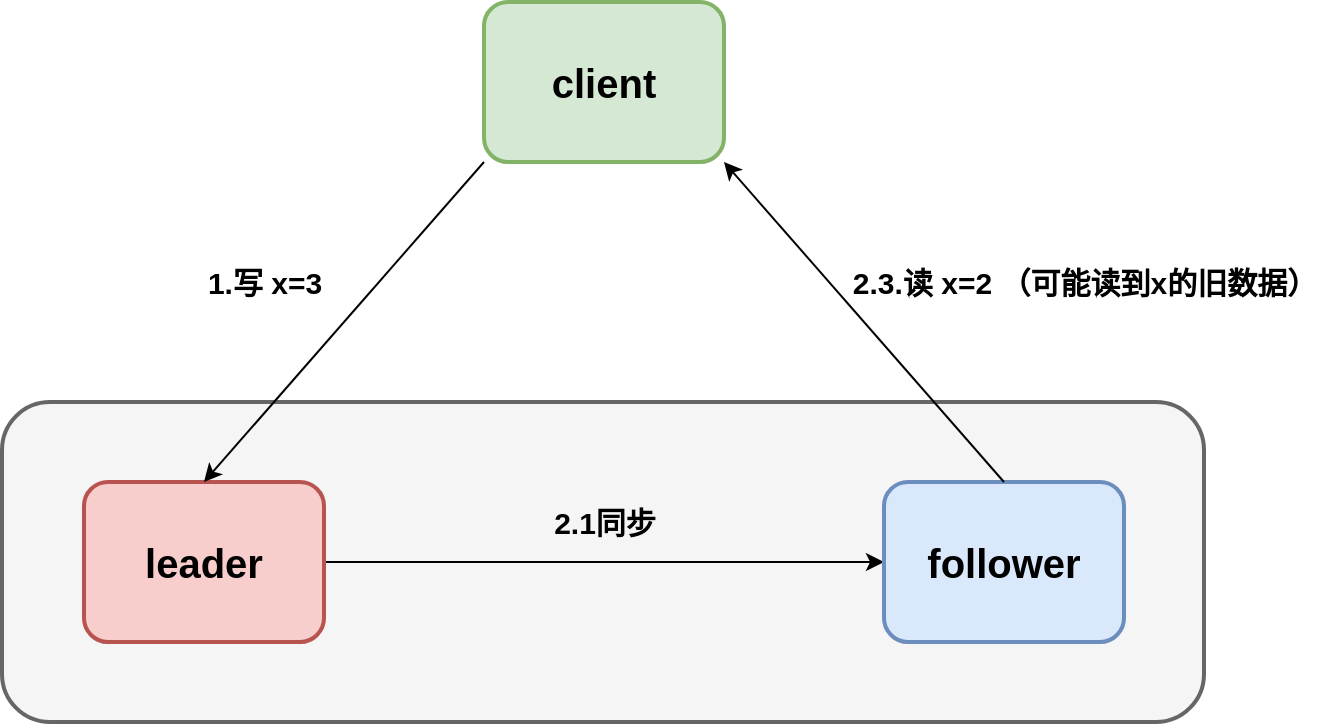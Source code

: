 <mxfile version="20.6.0" type="github">
  <diagram id="rv5y26RbqhxrC3FIs20f" name="第 1 页">
    <mxGraphModel dx="946" dy="534" grid="1" gridSize="10" guides="1" tooltips="1" connect="1" arrows="1" fold="1" page="1" pageScale="1" pageWidth="827" pageHeight="1169" math="0" shadow="0">
      <root>
        <mxCell id="0" />
        <mxCell id="1" parent="0" />
        <mxCell id="3oT6ZC1aE_hSxIDWVXao-1" value="" style="rounded=1;whiteSpace=wrap;html=1;strokeWidth=2;fillWeight=4;hachureGap=8;hachureAngle=45;fillColor=#f5f5f5;sketch=0;strokeColor=#666666;fontColor=#333333;fontSize=15;" vertex="1" parent="1">
          <mxGeometry x="79" y="320" width="601" height="160" as="geometry" />
        </mxCell>
        <mxCell id="3oT6ZC1aE_hSxIDWVXao-2" value="client" style="rounded=1;whiteSpace=wrap;html=1;strokeWidth=2;fillWeight=4;hachureGap=8;hachureAngle=45;fillColor=#d5e8d4;sketch=0;strokeColor=#82b366;fontSize=20;fontStyle=1" vertex="1" parent="1">
          <mxGeometry x="320" y="120" width="120" height="80" as="geometry" />
        </mxCell>
        <mxCell id="3oT6ZC1aE_hSxIDWVXao-3" style="edgeStyle=orthogonalEdgeStyle;rounded=0;orthogonalLoop=1;jettySize=auto;html=1;fontSize=15;" edge="1" parent="1" source="3oT6ZC1aE_hSxIDWVXao-4" target="3oT6ZC1aE_hSxIDWVXao-5">
          <mxGeometry relative="1" as="geometry" />
        </mxCell>
        <mxCell id="3oT6ZC1aE_hSxIDWVXao-4" value="leader" style="rounded=1;whiteSpace=wrap;html=1;strokeWidth=2;fillWeight=4;hachureGap=8;hachureAngle=45;fillColor=#f8cecc;sketch=0;strokeColor=#b85450;fontSize=20;fontStyle=1" vertex="1" parent="1">
          <mxGeometry x="120" y="360" width="120" height="80" as="geometry" />
        </mxCell>
        <mxCell id="3oT6ZC1aE_hSxIDWVXao-5" value="follower" style="rounded=1;whiteSpace=wrap;html=1;strokeWidth=2;fillWeight=4;hachureGap=8;hachureAngle=45;fillColor=#dae8fc;sketch=0;strokeColor=#6c8ebf;fontSize=20;fontStyle=1" vertex="1" parent="1">
          <mxGeometry x="520" y="360" width="120" height="80" as="geometry" />
        </mxCell>
        <mxCell id="3oT6ZC1aE_hSxIDWVXao-6" value="" style="endArrow=classic;html=1;rounded=0;entryX=0.5;entryY=0;entryDx=0;entryDy=0;exitX=0;exitY=1;exitDx=0;exitDy=0;fontSize=15;" edge="1" parent="1" source="3oT6ZC1aE_hSxIDWVXao-2" target="3oT6ZC1aE_hSxIDWVXao-4">
          <mxGeometry width="50" height="50" relative="1" as="geometry">
            <mxPoint x="310" y="210" as="sourcePoint" />
            <mxPoint x="150" y="110" as="targetPoint" />
          </mxGeometry>
        </mxCell>
        <mxCell id="3oT6ZC1aE_hSxIDWVXao-7" value="" style="endArrow=classic;html=1;rounded=0;exitX=0.5;exitY=0;exitDx=0;exitDy=0;entryX=1;entryY=1;entryDx=0;entryDy=0;fontSize=15;" edge="1" parent="1" source="3oT6ZC1aE_hSxIDWVXao-5" target="3oT6ZC1aE_hSxIDWVXao-2">
          <mxGeometry width="50" height="50" relative="1" as="geometry">
            <mxPoint x="400" y="230" as="sourcePoint" />
            <mxPoint x="450" y="180" as="targetPoint" />
          </mxGeometry>
        </mxCell>
        <mxCell id="3oT6ZC1aE_hSxIDWVXao-8" value="1.写 x=3" style="text;strokeColor=none;fillColor=none;html=1;fontSize=15;fontStyle=1;verticalAlign=middle;align=center;sketch=0;" vertex="1" parent="1">
          <mxGeometry x="160" y="240" width="100" height="40" as="geometry" />
        </mxCell>
        <mxCell id="3oT6ZC1aE_hSxIDWVXao-9" value="2.3.读 x=2 （可能读到x的旧数据）" style="text;strokeColor=none;fillColor=none;html=1;fontSize=15;fontStyle=1;verticalAlign=middle;align=center;sketch=0;" vertex="1" parent="1">
          <mxGeometry x="570" y="260" width="100" as="geometry" />
        </mxCell>
        <mxCell id="3oT6ZC1aE_hSxIDWVXao-11" value="2.1同步" style="text;strokeColor=none;fillColor=none;html=1;fontSize=15;fontStyle=1;verticalAlign=middle;align=center;sketch=0;" vertex="1" parent="1">
          <mxGeometry x="329.5" y="360" width="100" height="40" as="geometry" />
        </mxCell>
      </root>
    </mxGraphModel>
  </diagram>
</mxfile>
